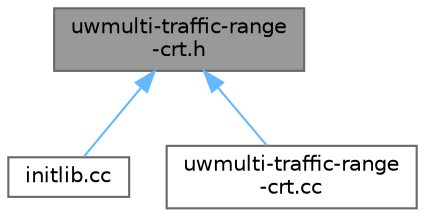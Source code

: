 digraph "uwmulti-traffic-range-crt.h"
{
 // LATEX_PDF_SIZE
  bgcolor="transparent";
  edge [fontname=Helvetica,fontsize=10,labelfontname=Helvetica,labelfontsize=10];
  node [fontname=Helvetica,fontsize=10,shape=box,height=0.2,width=0.4];
  Node1 [id="Node000001",label="uwmulti-traffic-range\l-crt.h",height=0.2,width=0.4,color="gray40", fillcolor="grey60", style="filled", fontcolor="black",tooltip=" "];
  Node1 -> Node2 [id="edge1_Node000001_Node000002",dir="back",color="steelblue1",style="solid",tooltip=" "];
  Node2 [id="Node000002",label="initlib.cc",height=0.2,width=0.4,color="grey40", fillcolor="white", style="filled",URL="$DESERT__Addons_2uwmulti__traffic__control_2initlib_8cc.html",tooltip="file to initialize the libuwphysical.so library"];
  Node1 -> Node3 [id="edge2_Node000001_Node000003",dir="back",color="steelblue1",style="solid",tooltip=" "];
  Node3 [id="Node000003",label="uwmulti-traffic-range\l-crt.cc",height=0.2,width=0.4,color="grey40", fillcolor="white", style="filled",URL="$uwmulti-traffic-range-crt_8cc.html",tooltip="Implementation of UwMultiTrafficControl class."];
}
